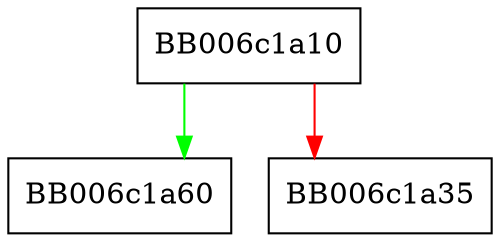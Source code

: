digraph kdf_hkdf_settable_ctx_params {
  node [shape="box"];
  graph [splines=ortho];
  BB006c1a10 -> BB006c1a60 [color="green"];
  BB006c1a10 -> BB006c1a35 [color="red"];
}